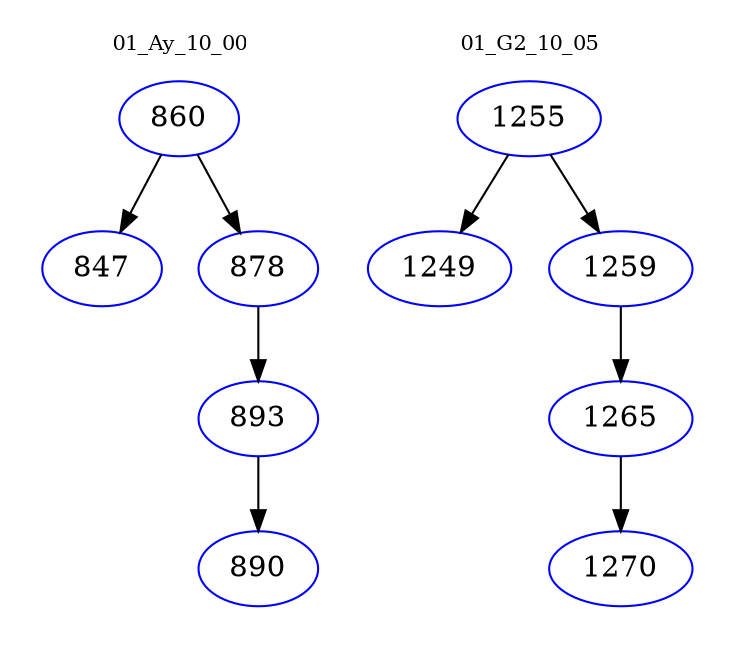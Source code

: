 digraph{
subgraph cluster_0 {
color = white
label = "01_Ay_10_00";
fontsize=10;
T0_860 [label="860", color="blue"]
T0_860 -> T0_847 [color="black"]
T0_847 [label="847", color="blue"]
T0_860 -> T0_878 [color="black"]
T0_878 [label="878", color="blue"]
T0_878 -> T0_893 [color="black"]
T0_893 [label="893", color="blue"]
T0_893 -> T0_890 [color="black"]
T0_890 [label="890", color="blue"]
}
subgraph cluster_1 {
color = white
label = "01_G2_10_05";
fontsize=10;
T1_1255 [label="1255", color="blue"]
T1_1255 -> T1_1249 [color="black"]
T1_1249 [label="1249", color="blue"]
T1_1255 -> T1_1259 [color="black"]
T1_1259 [label="1259", color="blue"]
T1_1259 -> T1_1265 [color="black"]
T1_1265 [label="1265", color="blue"]
T1_1265 -> T1_1270 [color="black"]
T1_1270 [label="1270", color="blue"]
}
}
